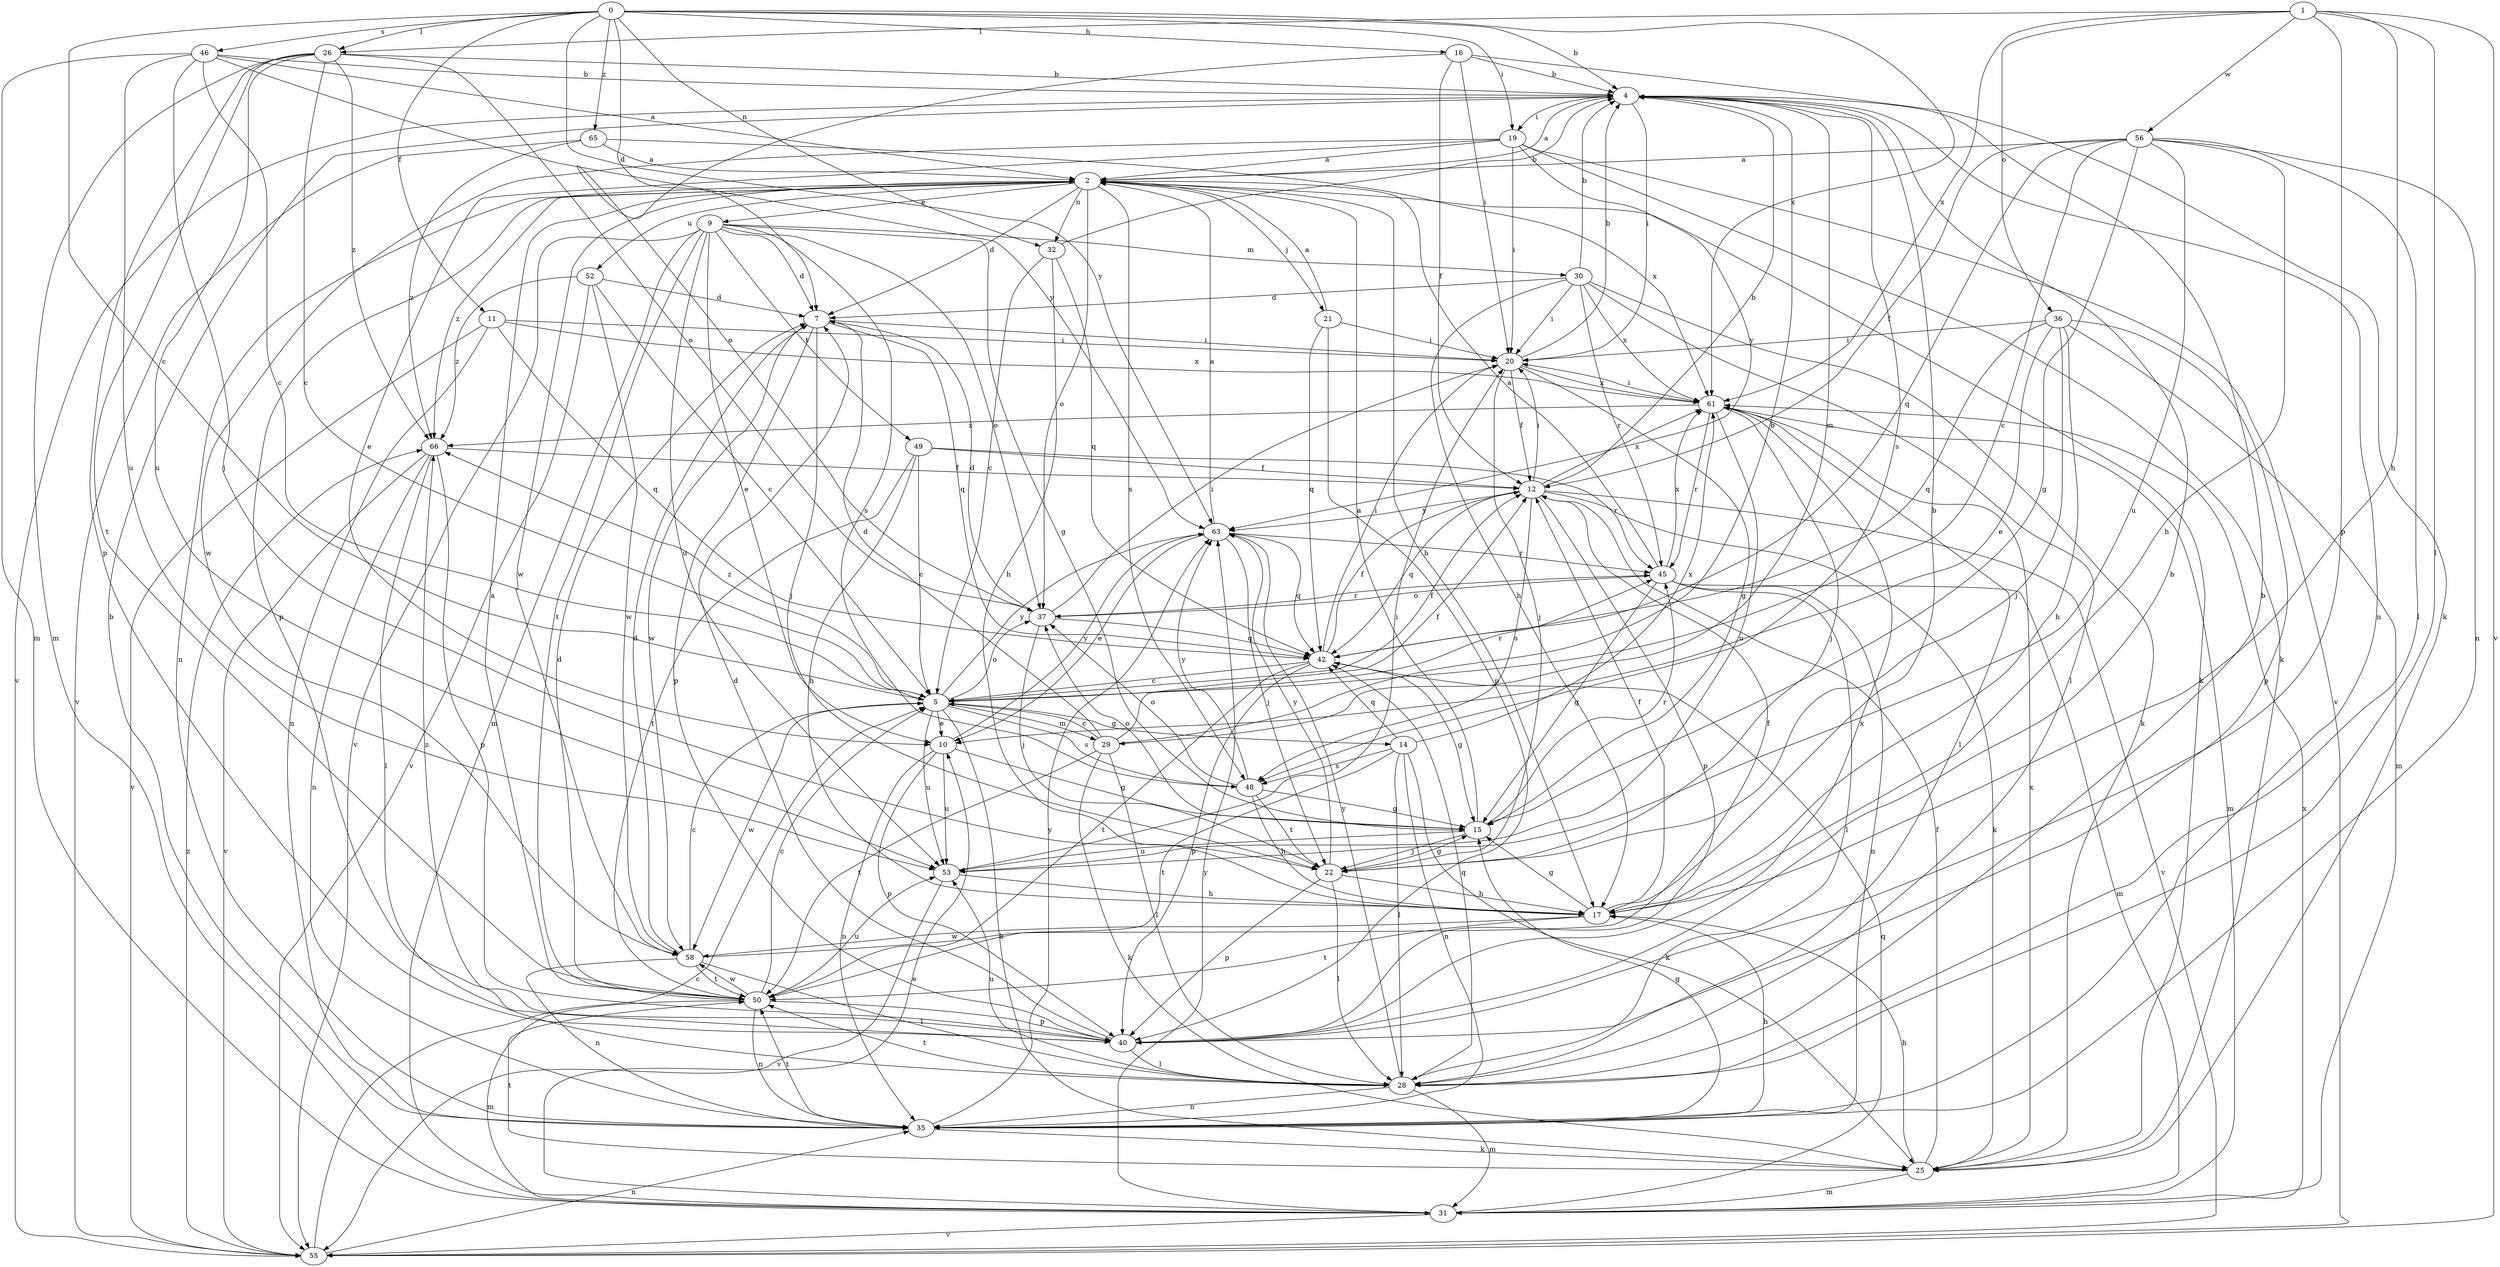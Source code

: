 strict digraph  {
0;
1;
2;
4;
5;
7;
9;
10;
11;
12;
14;
15;
16;
17;
19;
20;
21;
22;
25;
26;
28;
29;
30;
31;
32;
35;
36;
37;
40;
42;
45;
46;
48;
49;
50;
52;
53;
55;
56;
58;
61;
63;
65;
66;
0 -> 4  [label=b];
0 -> 5  [label=c];
0 -> 7  [label=d];
0 -> 11  [label=f];
0 -> 16  [label=h];
0 -> 19  [label=i];
0 -> 26  [label=l];
0 -> 32  [label=n];
0 -> 46  [label=s];
0 -> 61  [label=x];
0 -> 63  [label=y];
0 -> 65  [label=z];
1 -> 17  [label=h];
1 -> 26  [label=l];
1 -> 28  [label=l];
1 -> 36  [label=o];
1 -> 40  [label=p];
1 -> 55  [label=v];
1 -> 56  [label=w];
1 -> 61  [label=x];
2 -> 7  [label=d];
2 -> 9  [label=e];
2 -> 17  [label=h];
2 -> 21  [label=j];
2 -> 25  [label=k];
2 -> 32  [label=n];
2 -> 35  [label=n];
2 -> 37  [label=o];
2 -> 40  [label=p];
2 -> 48  [label=s];
2 -> 52  [label=u];
2 -> 58  [label=w];
2 -> 66  [label=z];
4 -> 2  [label=a];
4 -> 19  [label=i];
4 -> 20  [label=i];
4 -> 29  [label=m];
4 -> 35  [label=n];
4 -> 48  [label=s];
4 -> 55  [label=v];
5 -> 10  [label=e];
5 -> 12  [label=f];
5 -> 14  [label=g];
5 -> 25  [label=k];
5 -> 29  [label=m];
5 -> 37  [label=o];
5 -> 45  [label=r];
5 -> 48  [label=s];
5 -> 53  [label=u];
5 -> 58  [label=w];
5 -> 63  [label=y];
5 -> 66  [label=z];
7 -> 20  [label=i];
7 -> 22  [label=j];
7 -> 40  [label=p];
7 -> 42  [label=q];
7 -> 58  [label=w];
9 -> 7  [label=d];
9 -> 10  [label=e];
9 -> 15  [label=g];
9 -> 30  [label=m];
9 -> 31  [label=m];
9 -> 37  [label=o];
9 -> 48  [label=s];
9 -> 49  [label=t];
9 -> 50  [label=t];
9 -> 53  [label=u];
9 -> 55  [label=v];
10 -> 15  [label=g];
10 -> 35  [label=n];
10 -> 40  [label=p];
10 -> 53  [label=u];
10 -> 63  [label=y];
11 -> 20  [label=i];
11 -> 35  [label=n];
11 -> 42  [label=q];
11 -> 55  [label=v];
11 -> 61  [label=x];
12 -> 4  [label=b];
12 -> 20  [label=i];
12 -> 25  [label=k];
12 -> 40  [label=p];
12 -> 42  [label=q];
12 -> 48  [label=s];
12 -> 55  [label=v];
12 -> 61  [label=x];
12 -> 63  [label=y];
14 -> 25  [label=k];
14 -> 28  [label=l];
14 -> 35  [label=n];
14 -> 42  [label=q];
14 -> 48  [label=s];
14 -> 50  [label=t];
14 -> 61  [label=x];
15 -> 2  [label=a];
15 -> 22  [label=j];
15 -> 37  [label=o];
15 -> 45  [label=r];
15 -> 53  [label=u];
16 -> 4  [label=b];
16 -> 12  [label=f];
16 -> 20  [label=i];
16 -> 25  [label=k];
16 -> 37  [label=o];
17 -> 4  [label=b];
17 -> 12  [label=f];
17 -> 15  [label=g];
17 -> 50  [label=t];
17 -> 58  [label=w];
19 -> 2  [label=a];
19 -> 10  [label=e];
19 -> 20  [label=i];
19 -> 25  [label=k];
19 -> 55  [label=v];
19 -> 58  [label=w];
19 -> 63  [label=y];
20 -> 4  [label=b];
20 -> 12  [label=f];
20 -> 15  [label=g];
20 -> 22  [label=j];
20 -> 61  [label=x];
21 -> 2  [label=a];
21 -> 20  [label=i];
21 -> 40  [label=p];
21 -> 42  [label=q];
22 -> 15  [label=g];
22 -> 17  [label=h];
22 -> 28  [label=l];
22 -> 40  [label=p];
22 -> 63  [label=y];
25 -> 12  [label=f];
25 -> 17  [label=h];
25 -> 31  [label=m];
25 -> 50  [label=t];
25 -> 61  [label=x];
26 -> 4  [label=b];
26 -> 5  [label=c];
26 -> 31  [label=m];
26 -> 37  [label=o];
26 -> 40  [label=p];
26 -> 50  [label=t];
26 -> 53  [label=u];
26 -> 66  [label=z];
28 -> 4  [label=b];
28 -> 31  [label=m];
28 -> 35  [label=n];
28 -> 42  [label=q];
28 -> 50  [label=t];
28 -> 53  [label=u];
28 -> 63  [label=y];
29 -> 4  [label=b];
29 -> 5  [label=c];
29 -> 7  [label=d];
29 -> 12  [label=f];
29 -> 25  [label=k];
29 -> 28  [label=l];
29 -> 50  [label=t];
30 -> 4  [label=b];
30 -> 7  [label=d];
30 -> 17  [label=h];
30 -> 20  [label=i];
30 -> 25  [label=k];
30 -> 28  [label=l];
30 -> 45  [label=r];
30 -> 61  [label=x];
31 -> 10  [label=e];
31 -> 42  [label=q];
31 -> 55  [label=v];
31 -> 61  [label=x];
31 -> 63  [label=y];
32 -> 4  [label=b];
32 -> 5  [label=c];
32 -> 17  [label=h];
32 -> 42  [label=q];
35 -> 4  [label=b];
35 -> 15  [label=g];
35 -> 17  [label=h];
35 -> 25  [label=k];
35 -> 50  [label=t];
35 -> 63  [label=y];
36 -> 10  [label=e];
36 -> 17  [label=h];
36 -> 20  [label=i];
36 -> 22  [label=j];
36 -> 31  [label=m];
36 -> 40  [label=p];
36 -> 42  [label=q];
37 -> 7  [label=d];
37 -> 20  [label=i];
37 -> 22  [label=j];
37 -> 42  [label=q];
37 -> 45  [label=r];
40 -> 4  [label=b];
40 -> 7  [label=d];
40 -> 28  [label=l];
40 -> 61  [label=x];
40 -> 66  [label=z];
42 -> 5  [label=c];
42 -> 12  [label=f];
42 -> 15  [label=g];
42 -> 20  [label=i];
42 -> 40  [label=p];
42 -> 50  [label=t];
45 -> 2  [label=a];
45 -> 15  [label=g];
45 -> 28  [label=l];
45 -> 31  [label=m];
45 -> 35  [label=n];
45 -> 37  [label=o];
45 -> 61  [label=x];
46 -> 2  [label=a];
46 -> 4  [label=b];
46 -> 5  [label=c];
46 -> 22  [label=j];
46 -> 31  [label=m];
46 -> 53  [label=u];
46 -> 63  [label=y];
48 -> 15  [label=g];
48 -> 17  [label=h];
48 -> 22  [label=t];
48 -> 37  [label=o];
48 -> 63  [label=y];
49 -> 5  [label=c];
49 -> 12  [label=f];
49 -> 17  [label=h];
49 -> 45  [label=r];
49 -> 50  [label=t];
50 -> 2  [label=a];
50 -> 5  [label=c];
50 -> 7  [label=d];
50 -> 31  [label=m];
50 -> 35  [label=n];
50 -> 40  [label=p];
50 -> 53  [label=u];
50 -> 58  [label=w];
52 -> 5  [label=c];
52 -> 7  [label=d];
52 -> 55  [label=v];
52 -> 58  [label=w];
52 -> 66  [label=z];
53 -> 17  [label=h];
53 -> 20  [label=i];
53 -> 55  [label=v];
55 -> 5  [label=c];
55 -> 35  [label=n];
55 -> 66  [label=z];
56 -> 2  [label=a];
56 -> 5  [label=c];
56 -> 12  [label=f];
56 -> 15  [label=g];
56 -> 17  [label=h];
56 -> 28  [label=l];
56 -> 35  [label=n];
56 -> 42  [label=q];
56 -> 53  [label=u];
58 -> 5  [label=c];
58 -> 7  [label=d];
58 -> 12  [label=f];
58 -> 28  [label=l];
58 -> 35  [label=n];
58 -> 50  [label=t];
61 -> 20  [label=i];
61 -> 22  [label=j];
61 -> 28  [label=l];
61 -> 31  [label=m];
61 -> 45  [label=r];
61 -> 53  [label=u];
61 -> 66  [label=z];
63 -> 2  [label=a];
63 -> 10  [label=e];
63 -> 22  [label=j];
63 -> 42  [label=q];
63 -> 45  [label=r];
65 -> 2  [label=a];
65 -> 55  [label=v];
65 -> 61  [label=x];
65 -> 66  [label=z];
66 -> 12  [label=f];
66 -> 28  [label=l];
66 -> 35  [label=n];
66 -> 40  [label=p];
66 -> 55  [label=v];
}
